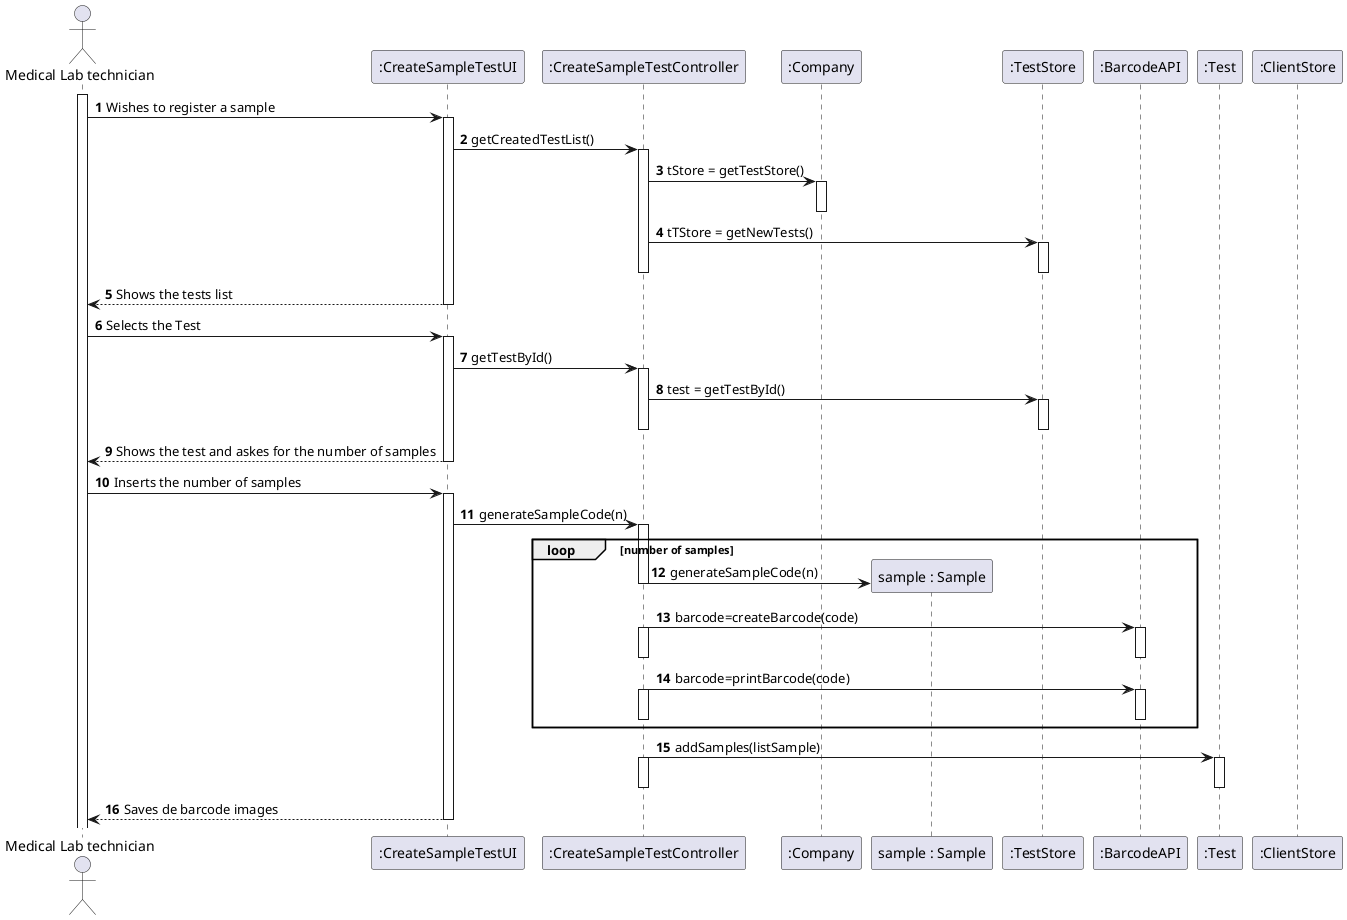 @startuml
autonumber
actor "Medical Lab technician" as MLT

participant ":CreateSampleTestUI" as UI
participant ":CreateSampleTestController" AS CTRL
participant ":Company" as CMP
participant "sample : Sample" as SPL
participant ":TestStore" as TSTORE
participant ":BarcodeAPI" as BCAPI
participant ":Test" as TST

activate MLT
    MLT -> UI : Wishes to register a sample
activate UI
    UI -> CTRL : getCreatedTestList()
activate CTRL
    CTRL -> CMP : tStore = getTestStore()
activate CMP
deactivate CMP
    CTRL -> TSTORE : tTStore = getNewTests()
activate TSTORE
deactivate TSTORE
deactivate CTRL
    UI --> MLT : Shows the tests list
deactivate UI




    MLT -> UI : Selects the Test
activate UI
    UI -> CTRL : getTestById()
activate CTRL
    CTRL -> TSTORE : test = getTestById()
activate TSTORE
deactivate TSTORE
deactivate CTRL
    UI --> MLT : Shows the test and askes for the number of samples
deactivate UI







    MLT -> UI : Inserts the number of samples
activate UI
    UI -> CTRL : generateSampleCode(n)
activate CTRL
loop number of samples
    CTRL -> SPL** : generateSampleCode(n)
deactivate CTRL
CTRL -> BCAPI : barcode=createBarcode(code)
activate BCAPI
deactivate BCAPI
activate CTRL
deactivate CTRL
CTRL -> BCAPI : barcode=printBarcode(code)
activate CTRL
activate BCAPI
deactivate BCAPI
deactivate CTRL
end


CTRL -> TST : addSamples(listSample)
activate CTRL
activate TST
deactivate TST
deactivate CTRL

    UI --> MLT : Saves de barcode images
deactivate UI


participant ":ClientStore" as CLST


@enduml
